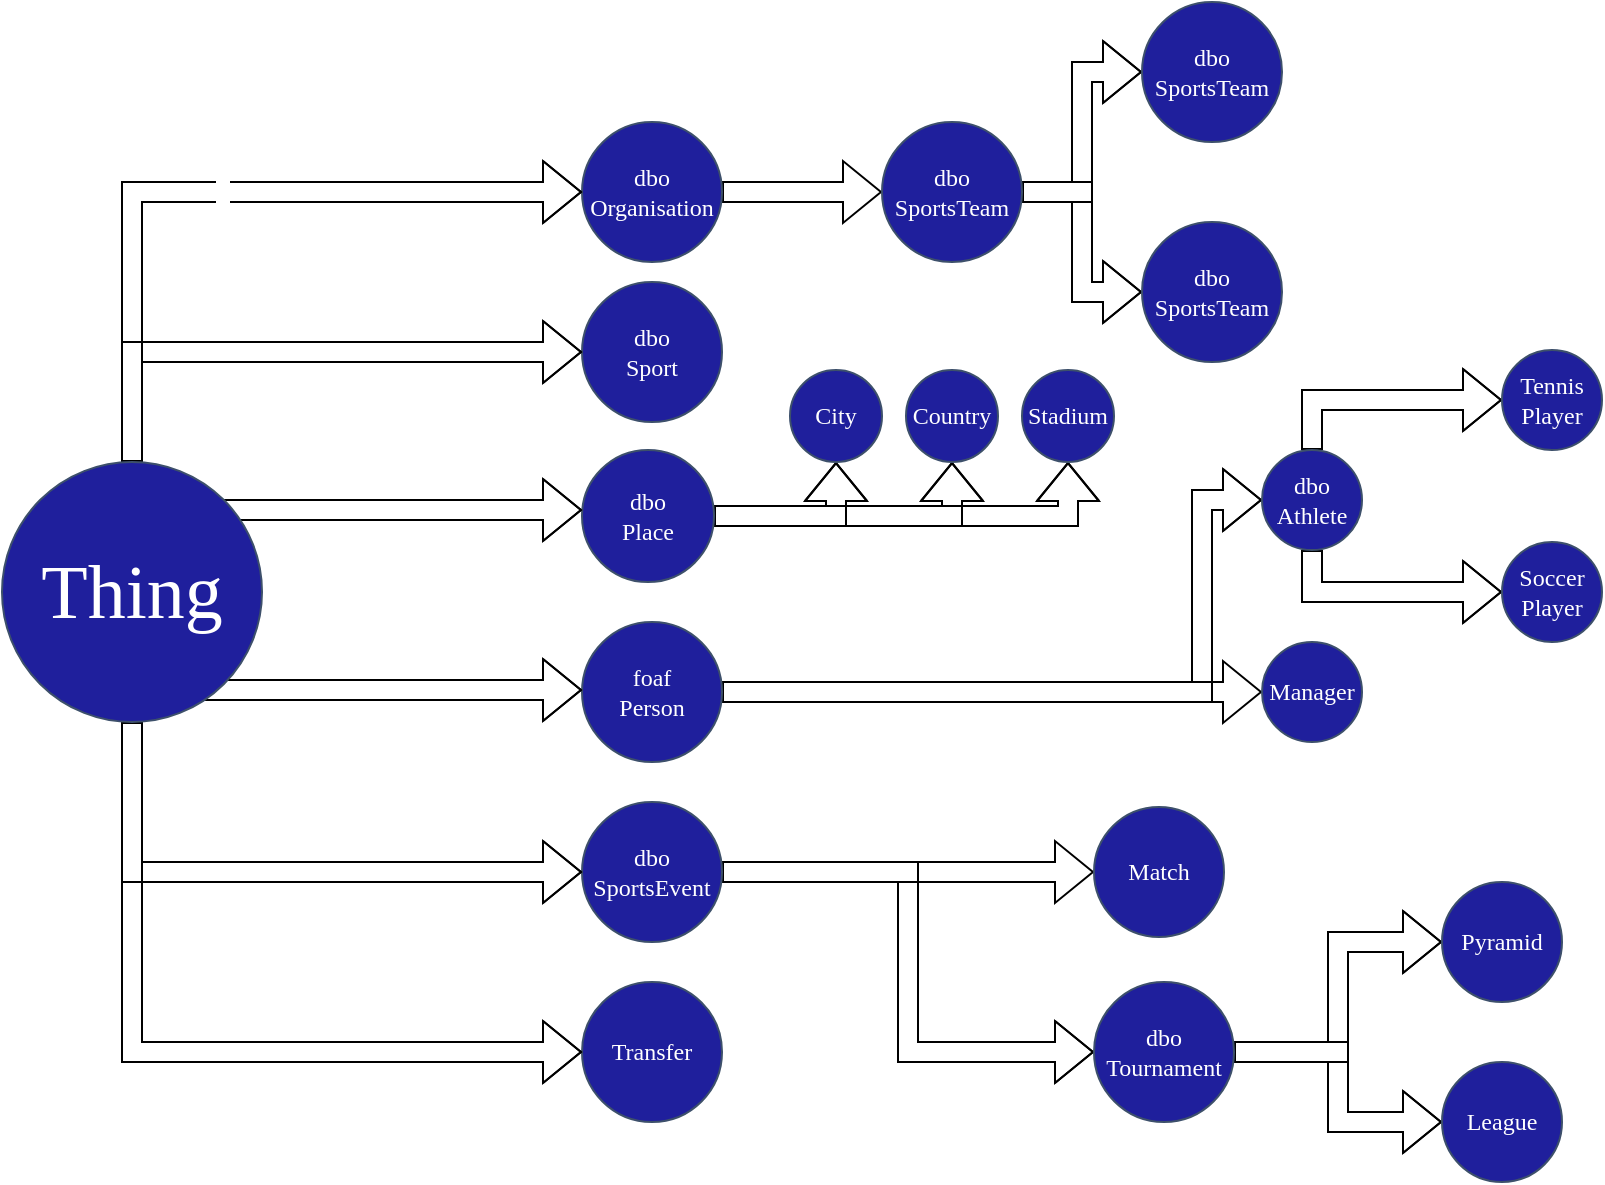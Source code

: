 <mxfile type="device" version="12.9.14"><diagram id="sOhvCF8mosBtyZI7lFBG" name="Page-1"><mxGraphModel grid="1" dx="951" dy="581" gridSize="10" guides="1" tooltips="1" connect="1" arrows="1" fold="1" page="1" pageScale="1" pageWidth="1169" pageHeight="827" math="0" shadow="0"><root><mxCell id="0" /><mxCell id="1" parent="0" /><mxCell id="Ce1iJ2XWixU96wER9zdx-28" source="Ce1iJ2XWixU96wER9zdx-1" value="" parent="1" style="edgeStyle=orthogonalEdgeStyle;shape=flexArrow;rounded=0;orthogonalLoop=1;jettySize=auto;html=1;fontFamily=Comic Sans MS;fontSize=12;fontColor=#000000;" edge="1" target="Ce1iJ2XWixU96wER9zdx-27"><mxGeometry as="geometry" relative="1" /></mxCell><mxCell id="Ce1iJ2XWixU96wER9zdx-1" value="dbo&lt;br style=&quot;font-size: 12px;&quot;&gt;Organisation" parent="1" style="ellipse;html=1;aspect=fixed;fillColor=#1F1F9C;strokeColor=#3D506B;fontFamily=Comic Sans MS;fontColor=#FFFFFF;fontSize=12;whiteSpace=wrap;" vertex="1"><mxGeometry as="geometry" x="310" y="220" width="70" height="70" /></mxCell><mxCell id="Ce1iJ2XWixU96wER9zdx-31" source="Ce1iJ2XWixU96wER9zdx-27" value="" parent="1" style="edgeStyle=orthogonalEdgeStyle;shape=flexArrow;rounded=0;orthogonalLoop=1;jettySize=auto;html=1;fontFamily=Comic Sans MS;fontSize=12;fontColor=#000000;" edge="1" target="Ce1iJ2XWixU96wER9zdx-30"><mxGeometry as="geometry" relative="1" /></mxCell><mxCell id="Ce1iJ2XWixU96wER9zdx-33" source="Ce1iJ2XWixU96wER9zdx-27" value="" parent="1" style="edgeStyle=orthogonalEdgeStyle;shape=flexArrow;rounded=0;orthogonalLoop=1;jettySize=auto;html=1;fontFamily=Comic Sans MS;fontSize=12;fontColor=#000000;" edge="1" target="Ce1iJ2XWixU96wER9zdx-32"><mxGeometry as="geometry" relative="1" /></mxCell><mxCell id="Ce1iJ2XWixU96wER9zdx-27" value="dbo&lt;br&gt;SportsTeam" parent="1" style="ellipse;html=1;aspect=fixed;fillColor=#1F1F9C;strokeColor=#3D506B;fontFamily=Comic Sans MS;fontColor=#FFFFFF;fontSize=12;whiteSpace=wrap;" vertex="1"><mxGeometry as="geometry" x="460" y="220" width="70" height="70" /></mxCell><mxCell id="Ce1iJ2XWixU96wER9zdx-32" value="dbo&lt;br&gt;SportsTeam" parent="1" style="ellipse;html=1;aspect=fixed;fillColor=#1F1F9C;strokeColor=#3D506B;fontFamily=Comic Sans MS;fontColor=#FFFFFF;fontSize=12;whiteSpace=wrap;" vertex="1"><mxGeometry as="geometry" x="590" y="270" width="70" height="70" /></mxCell><mxCell id="Ce1iJ2XWixU96wER9zdx-30" value="dbo&lt;br&gt;SportsTeam" parent="1" style="ellipse;html=1;aspect=fixed;fillColor=#1F1F9C;strokeColor=#3D506B;fontFamily=Comic Sans MS;fontColor=#FFFFFF;fontSize=12;whiteSpace=wrap;" vertex="1"><mxGeometry as="geometry" x="590" y="160" width="70" height="70" /></mxCell><mxCell id="Ce1iJ2XWixU96wER9zdx-2" value="dbo&lt;br&gt;Sport" parent="1" style="ellipse;whiteSpace=wrap;html=1;aspect=fixed;fillColor=#1F1F9C;strokeColor=#3D506B;fontFamily=Comic Sans MS;fontColor=#FFFFFF;" vertex="1"><mxGeometry as="geometry" x="310" y="300" width="70" height="70" /></mxCell><mxCell id="Ce1iJ2XWixU96wER9zdx-47" source="Ce1iJ2XWixU96wER9zdx-3" parent="1" style="edgeStyle=orthogonalEdgeStyle;shape=flexArrow;rounded=0;orthogonalLoop=1;jettySize=auto;html=1;exitX=1;exitY=0.5;exitDx=0;exitDy=0;entryX=0.5;entryY=1;entryDx=0;entryDy=0;fontFamily=Comic Sans MS;fontSize=12;fontColor=#000000;" edge="1" target="Ce1iJ2XWixU96wER9zdx-35"><mxGeometry as="geometry" relative="1" /></mxCell><mxCell id="Ce1iJ2XWixU96wER9zdx-48" source="Ce1iJ2XWixU96wER9zdx-3" parent="1" style="edgeStyle=orthogonalEdgeStyle;shape=flexArrow;rounded=0;orthogonalLoop=1;jettySize=auto;html=1;exitX=1;exitY=0.5;exitDx=0;exitDy=0;entryX=0.5;entryY=1;entryDx=0;entryDy=0;fontFamily=Comic Sans MS;fontSize=12;fontColor=#000000;" edge="1" target="Ce1iJ2XWixU96wER9zdx-41"><mxGeometry as="geometry" relative="1" /></mxCell><mxCell id="Ce1iJ2XWixU96wER9zdx-49" source="Ce1iJ2XWixU96wER9zdx-3" parent="1" style="edgeStyle=orthogonalEdgeStyle;shape=flexArrow;rounded=0;orthogonalLoop=1;jettySize=auto;html=1;exitX=1;exitY=0.5;exitDx=0;exitDy=0;entryX=0.5;entryY=1;entryDx=0;entryDy=0;fontFamily=Comic Sans MS;fontSize=10;fontColor=#000000;" edge="1" target="Ce1iJ2XWixU96wER9zdx-43"><mxGeometry as="geometry" relative="1" /></mxCell><mxCell id="Ce1iJ2XWixU96wER9zdx-3" value="dbo&lt;br&gt;Place" parent="1" style="ellipse;whiteSpace=wrap;html=1;aspect=fixed;fillColor=#1F1F9C;strokeColor=#3D506B;fontFamily=Comic Sans MS;fontColor=#FFFFFF;" vertex="1"><mxGeometry as="geometry" x="310" y="384" width="66" height="66" /></mxCell><mxCell id="Ce1iJ2XWixU96wER9zdx-35" value="City" parent="1" style="ellipse;whiteSpace=wrap;html=1;aspect=fixed;fillColor=#1F1F9C;strokeColor=#3D506B;fontFamily=Comic Sans MS;fontColor=#FFFFFF;" vertex="1"><mxGeometry as="geometry" x="414" y="344" width="46" height="46" /></mxCell><mxCell id="Ce1iJ2XWixU96wER9zdx-51" source="Ce1iJ2XWixU96wER9zdx-4" value="" parent="1" style="edgeStyle=orthogonalEdgeStyle;shape=flexArrow;rounded=0;orthogonalLoop=1;jettySize=auto;html=1;fontFamily=Comic Sans MS;fontSize=12;fontColor=#000000;" edge="1" target="Ce1iJ2XWixU96wER9zdx-50"><mxGeometry as="geometry" relative="1"><Array as="points"><mxPoint x="620" y="505" /><mxPoint x="620" y="409" /></Array></mxGeometry></mxCell><mxCell id="Ce1iJ2XWixU96wER9zdx-55" source="Ce1iJ2XWixU96wER9zdx-4" parent="1" style="edgeStyle=orthogonalEdgeStyle;shape=flexArrow;rounded=0;orthogonalLoop=1;jettySize=auto;html=1;exitX=1;exitY=0.5;exitDx=0;exitDy=0;entryX=0;entryY=0.5;entryDx=0;entryDy=0;fontFamily=Comic Sans MS;fontSize=12;fontColor=#000000;" edge="1" target="Ce1iJ2XWixU96wER9zdx-53"><mxGeometry as="geometry" relative="1" /></mxCell><mxCell id="Ce1iJ2XWixU96wER9zdx-4" value="foaf&lt;br&gt;Person" parent="1" style="ellipse;whiteSpace=wrap;html=1;aspect=fixed;fillColor=#1F1F9C;strokeColor=#3D506B;fontFamily=Comic Sans MS;fontColor=#FFFFFF;" vertex="1"><mxGeometry as="geometry" x="310" y="470" width="70" height="70" /></mxCell><mxCell id="Ce1iJ2XWixU96wER9zdx-57" source="Ce1iJ2XWixU96wER9zdx-50" value="" parent="1" style="edgeStyle=orthogonalEdgeStyle;shape=flexArrow;rounded=0;orthogonalLoop=1;jettySize=auto;html=1;fontFamily=Comic Sans MS;fontSize=12;fontColor=#000000;" edge="1" target="Ce1iJ2XWixU96wER9zdx-56"><mxGeometry as="geometry" relative="1"><Array as="points"><mxPoint x="675" y="359" /></Array></mxGeometry></mxCell><mxCell id="Ce1iJ2XWixU96wER9zdx-67" source="Ce1iJ2XWixU96wER9zdx-50" parent="1" style="edgeStyle=orthogonalEdgeStyle;shape=flexArrow;rounded=0;orthogonalLoop=1;jettySize=auto;html=1;exitX=0.5;exitY=1;exitDx=0;exitDy=0;entryX=0;entryY=0.5;entryDx=0;entryDy=0;fontFamily=Comic Sans MS;fontSize=12;fontColor=#000000;" edge="1" target="Ce1iJ2XWixU96wER9zdx-65"><mxGeometry as="geometry" relative="1" /></mxCell><mxCell id="Ce1iJ2XWixU96wER9zdx-50" value="dbo&lt;br&gt;Athlete" parent="1" style="ellipse;whiteSpace=wrap;html=1;aspect=fixed;fillColor=#1F1F9C;strokeColor=#3D506B;fontFamily=Comic Sans MS;fontColor=#FFFFFF;" vertex="1"><mxGeometry as="geometry" x="650" y="384" width="50" height="50" /></mxCell><mxCell id="Ce1iJ2XWixU96wER9zdx-56" value="Tennis&lt;br&gt;Player" parent="1" style="ellipse;whiteSpace=wrap;html=1;aspect=fixed;fillColor=#1F1F9C;strokeColor=#3D506B;fontFamily=Comic Sans MS;fontColor=#FFFFFF;" vertex="1"><mxGeometry as="geometry" x="770" y="334" width="50" height="50" /></mxCell><mxCell id="Ce1iJ2XWixU96wER9zdx-5" value="Transfer" parent="1" style="ellipse;whiteSpace=wrap;html=1;aspect=fixed;fillColor=#1F1F9C;strokeColor=#3D506B;fontFamily=Comic Sans MS;fontColor=#FFFFFF;" vertex="1"><mxGeometry as="geometry" x="310" y="650" width="70" height="70" /></mxCell><mxCell id="Ce1iJ2XWixU96wER9zdx-69" source="Ce1iJ2XWixU96wER9zdx-6" value="" parent="1" style="edgeStyle=orthogonalEdgeStyle;shape=flexArrow;rounded=0;orthogonalLoop=1;jettySize=auto;html=1;fontFamily=Comic Sans MS;fontSize=10;fontColor=#000000;" edge="1" target="Ce1iJ2XWixU96wER9zdx-68"><mxGeometry as="geometry" relative="1" /></mxCell><mxCell id="Ce1iJ2XWixU96wER9zdx-72" source="Ce1iJ2XWixU96wER9zdx-6" parent="1" style="edgeStyle=orthogonalEdgeStyle;shape=flexArrow;rounded=0;orthogonalLoop=1;jettySize=auto;html=1;exitX=1;exitY=0.5;exitDx=0;exitDy=0;entryX=0;entryY=0.5;entryDx=0;entryDy=0;fontFamily=Comic Sans MS;fontSize=10;fontColor=#000000;" edge="1" target="Ce1iJ2XWixU96wER9zdx-70"><mxGeometry as="geometry" relative="1" /></mxCell><mxCell id="Ce1iJ2XWixU96wER9zdx-6" value="dbo&lt;br&gt;SportsEvent" parent="1" style="ellipse;whiteSpace=wrap;html=1;aspect=fixed;fillColor=#1F1F9C;strokeColor=#3D506B;fontFamily=Comic Sans MS;fontColor=#FFFFFF;" vertex="1"><mxGeometry as="geometry" x="310" y="560" width="70" height="70" /></mxCell><mxCell id="Ce1iJ2XWixU96wER9zdx-68" value="Match" parent="1" style="ellipse;whiteSpace=wrap;html=1;aspect=fixed;fillColor=#1F1F9C;strokeColor=#3D506B;fontFamily=Comic Sans MS;fontColor=#FFFFFF;" vertex="1"><mxGeometry as="geometry" x="566" y="562.5" width="65" height="65" /></mxCell><mxCell id="Ce1iJ2XWixU96wER9zdx-12" source="Ce1iJ2XWixU96wER9zdx-9" value="A" parent="1" style="edgeStyle=orthogonalEdgeStyle;rounded=0;orthogonalLoop=1;jettySize=auto;html=1;exitX=0.5;exitY=0;exitDx=0;exitDy=0;entryX=0;entryY=0.5;entryDx=0;entryDy=0;shape=flexArrow;fontFamily=Comic Sans MS;fontColor=#FFFFFF;" edge="1" target="Ce1iJ2XWixU96wER9zdx-1"><mxGeometry as="geometry" relative="1"><mxPoint as="targetPoint" x="160" y="260" /></mxGeometry></mxCell><mxCell id="Ce1iJ2XWixU96wER9zdx-15" source="Ce1iJ2XWixU96wER9zdx-9" parent="1" style="edgeStyle=orthogonalEdgeStyle;shape=flexArrow;rounded=0;orthogonalLoop=1;jettySize=auto;html=1;exitX=0.5;exitY=0;exitDx=0;exitDy=0;entryX=0;entryY=0.5;entryDx=0;entryDy=0;" edge="1" target="Ce1iJ2XWixU96wER9zdx-2"><mxGeometry as="geometry" relative="1" /></mxCell><mxCell id="Ce1iJ2XWixU96wER9zdx-18" source="Ce1iJ2XWixU96wER9zdx-9" parent="1" style="edgeStyle=orthogonalEdgeStyle;shape=flexArrow;rounded=0;orthogonalLoop=1;jettySize=auto;html=1;exitX=0.5;exitY=1;exitDx=0;exitDy=0;entryX=0;entryY=0.5;entryDx=0;entryDy=0;" edge="1" target="Ce1iJ2XWixU96wER9zdx-6"><mxGeometry as="geometry" relative="1" /></mxCell><mxCell id="Ce1iJ2XWixU96wER9zdx-19" source="Ce1iJ2XWixU96wER9zdx-9" parent="1" style="edgeStyle=orthogonalEdgeStyle;shape=flexArrow;rounded=0;orthogonalLoop=1;jettySize=auto;html=1;exitX=0.5;exitY=1;exitDx=0;exitDy=0;entryX=0;entryY=0.5;entryDx=0;entryDy=0;" edge="1" target="Ce1iJ2XWixU96wER9zdx-5"><mxGeometry as="geometry" relative="1" /></mxCell><mxCell id="Ce1iJ2XWixU96wER9zdx-24" source="Ce1iJ2XWixU96wER9zdx-9" parent="1" style="edgeStyle=orthogonalEdgeStyle;shape=flexArrow;rounded=0;orthogonalLoop=1;jettySize=auto;html=1;exitX=0.5;exitY=0;exitDx=0;exitDy=0;entryX=0;entryY=0.5;entryDx=0;entryDy=0;" edge="1"><mxGeometry as="geometry" relative="1"><mxPoint as="sourcePoint" x="85" y="434" /><mxPoint as="targetPoint" x="310" y="414.0" /><Array as="points"><mxPoint x="85" y="414" /></Array></mxGeometry></mxCell><mxCell id="Ce1iJ2XWixU96wER9zdx-25" parent="1" style="edgeStyle=orthogonalEdgeStyle;shape=flexArrow;rounded=0;orthogonalLoop=1;jettySize=auto;html=1;exitX=0.5;exitY=0;exitDx=0;exitDy=0;entryX=0;entryY=0.5;entryDx=0;entryDy=0;" edge="1"><mxGeometry as="geometry" relative="1"><mxPoint as="sourcePoint" x="85" y="480.0" /><mxPoint as="targetPoint" x="310" y="504.0" /><Array as="points"><mxPoint x="85" y="504" /></Array></mxGeometry></mxCell><mxCell id="Ce1iJ2XWixU96wER9zdx-9" value="&lt;font style=&quot;font-size: 38px&quot;&gt;Thing&lt;/font&gt;" parent="1" style="ellipse;whiteSpace=wrap;html=1;aspect=fixed;fillColor=#1F1F9C;strokeColor=#3D506B;fontFamily=Comic Sans MS;fontColor=#FFFFFF;" vertex="1"><mxGeometry as="geometry" x="20" y="390" width="130" height="130" /></mxCell><mxCell id="Ce1iJ2XWixU96wER9zdx-41" value="Country" parent="1" style="ellipse;whiteSpace=wrap;html=1;aspect=fixed;fillColor=#1F1F9C;strokeColor=#3D506B;fontFamily=Comic Sans MS;fontColor=#FFFFFF;" vertex="1"><mxGeometry as="geometry" x="472" y="344" width="46" height="46" /></mxCell><mxCell id="Ce1iJ2XWixU96wER9zdx-43" value="Stadium" parent="1" style="ellipse;whiteSpace=wrap;html=1;aspect=fixed;fillColor=#1F1F9C;strokeColor=#3D506B;fontFamily=Comic Sans MS;fontColor=#FFFFFF;" vertex="1"><mxGeometry as="geometry" x="530" y="344" width="46" height="46" /></mxCell><mxCell id="Ce1iJ2XWixU96wER9zdx-53" value="Manager" parent="1" style="ellipse;whiteSpace=wrap;html=1;aspect=fixed;fillColor=#1F1F9C;strokeColor=#3D506B;fontFamily=Comic Sans MS;fontColor=#FFFFFF;" vertex="1"><mxGeometry as="geometry" x="650" y="480" width="50" height="50" /></mxCell><mxCell id="Ce1iJ2XWixU96wER9zdx-65" value="Soccer&lt;br&gt;Player" parent="1" style="ellipse;whiteSpace=wrap;html=1;aspect=fixed;fillColor=#1F1F9C;strokeColor=#3D506B;fontFamily=Comic Sans MS;fontColor=#FFFFFF;" vertex="1"><mxGeometry as="geometry" x="770" y="430" width="50" height="50" /></mxCell><mxCell id="Ce1iJ2XWixU96wER9zdx-74" source="Ce1iJ2XWixU96wER9zdx-70" value="" parent="1" style="edgeStyle=orthogonalEdgeStyle;shape=flexArrow;rounded=0;orthogonalLoop=1;jettySize=auto;html=1;fontFamily=Comic Sans MS;fontSize=10;fontColor=#000000;" edge="1" target="Ce1iJ2XWixU96wER9zdx-73"><mxGeometry as="geometry" relative="1" /></mxCell><mxCell id="Ce1iJ2XWixU96wER9zdx-77" source="Ce1iJ2XWixU96wER9zdx-70" parent="1" style="edgeStyle=orthogonalEdgeStyle;shape=flexArrow;rounded=0;orthogonalLoop=1;jettySize=auto;html=1;exitX=1;exitY=0.5;exitDx=0;exitDy=0;entryX=0;entryY=0.5;entryDx=0;entryDy=0;fontFamily=Comic Sans MS;fontSize=10;fontColor=#000000;" edge="1" target="Ce1iJ2XWixU96wER9zdx-75"><mxGeometry as="geometry" relative="1" /></mxCell><mxCell id="Ce1iJ2XWixU96wER9zdx-70" value="dbo&lt;br&gt;Tournament" parent="1" style="ellipse;whiteSpace=wrap;html=1;aspect=fixed;fillColor=#1F1F9C;strokeColor=#3D506B;fontFamily=Comic Sans MS;fontColor=#FFFFFF;" vertex="1"><mxGeometry as="geometry" x="566" y="650" width="70" height="70" /></mxCell><mxCell id="Ce1iJ2XWixU96wER9zdx-73" value="Pyramid" parent="1" style="ellipse;whiteSpace=wrap;html=1;aspect=fixed;fillColor=#1F1F9C;strokeColor=#3D506B;fontFamily=Comic Sans MS;fontColor=#FFFFFF;" vertex="1"><mxGeometry as="geometry" x="740" y="600" width="60" height="60" /></mxCell><mxCell id="Ce1iJ2XWixU96wER9zdx-75" value="League" parent="1" style="ellipse;whiteSpace=wrap;html=1;aspect=fixed;fillColor=#1F1F9C;strokeColor=#3D506B;fontFamily=Comic Sans MS;fontColor=#FFFFFF;" vertex="1"><mxGeometry as="geometry" x="740" y="690" width="60" height="60" /></mxCell></root></mxGraphModel></diagram></mxfile>